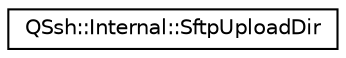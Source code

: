 digraph "Graphical Class Hierarchy"
{
  edge [fontname="Helvetica",fontsize="10",labelfontname="Helvetica",labelfontsize="10"];
  node [fontname="Helvetica",fontsize="10",shape=record];
  rankdir="LR";
  Node0 [label="QSsh::Internal::SftpUploadDir",height=0.2,width=0.4,color="black", fillcolor="white", style="filled",URL="$struct_q_ssh_1_1_internal_1_1_sftp_upload_dir.html"];
}
